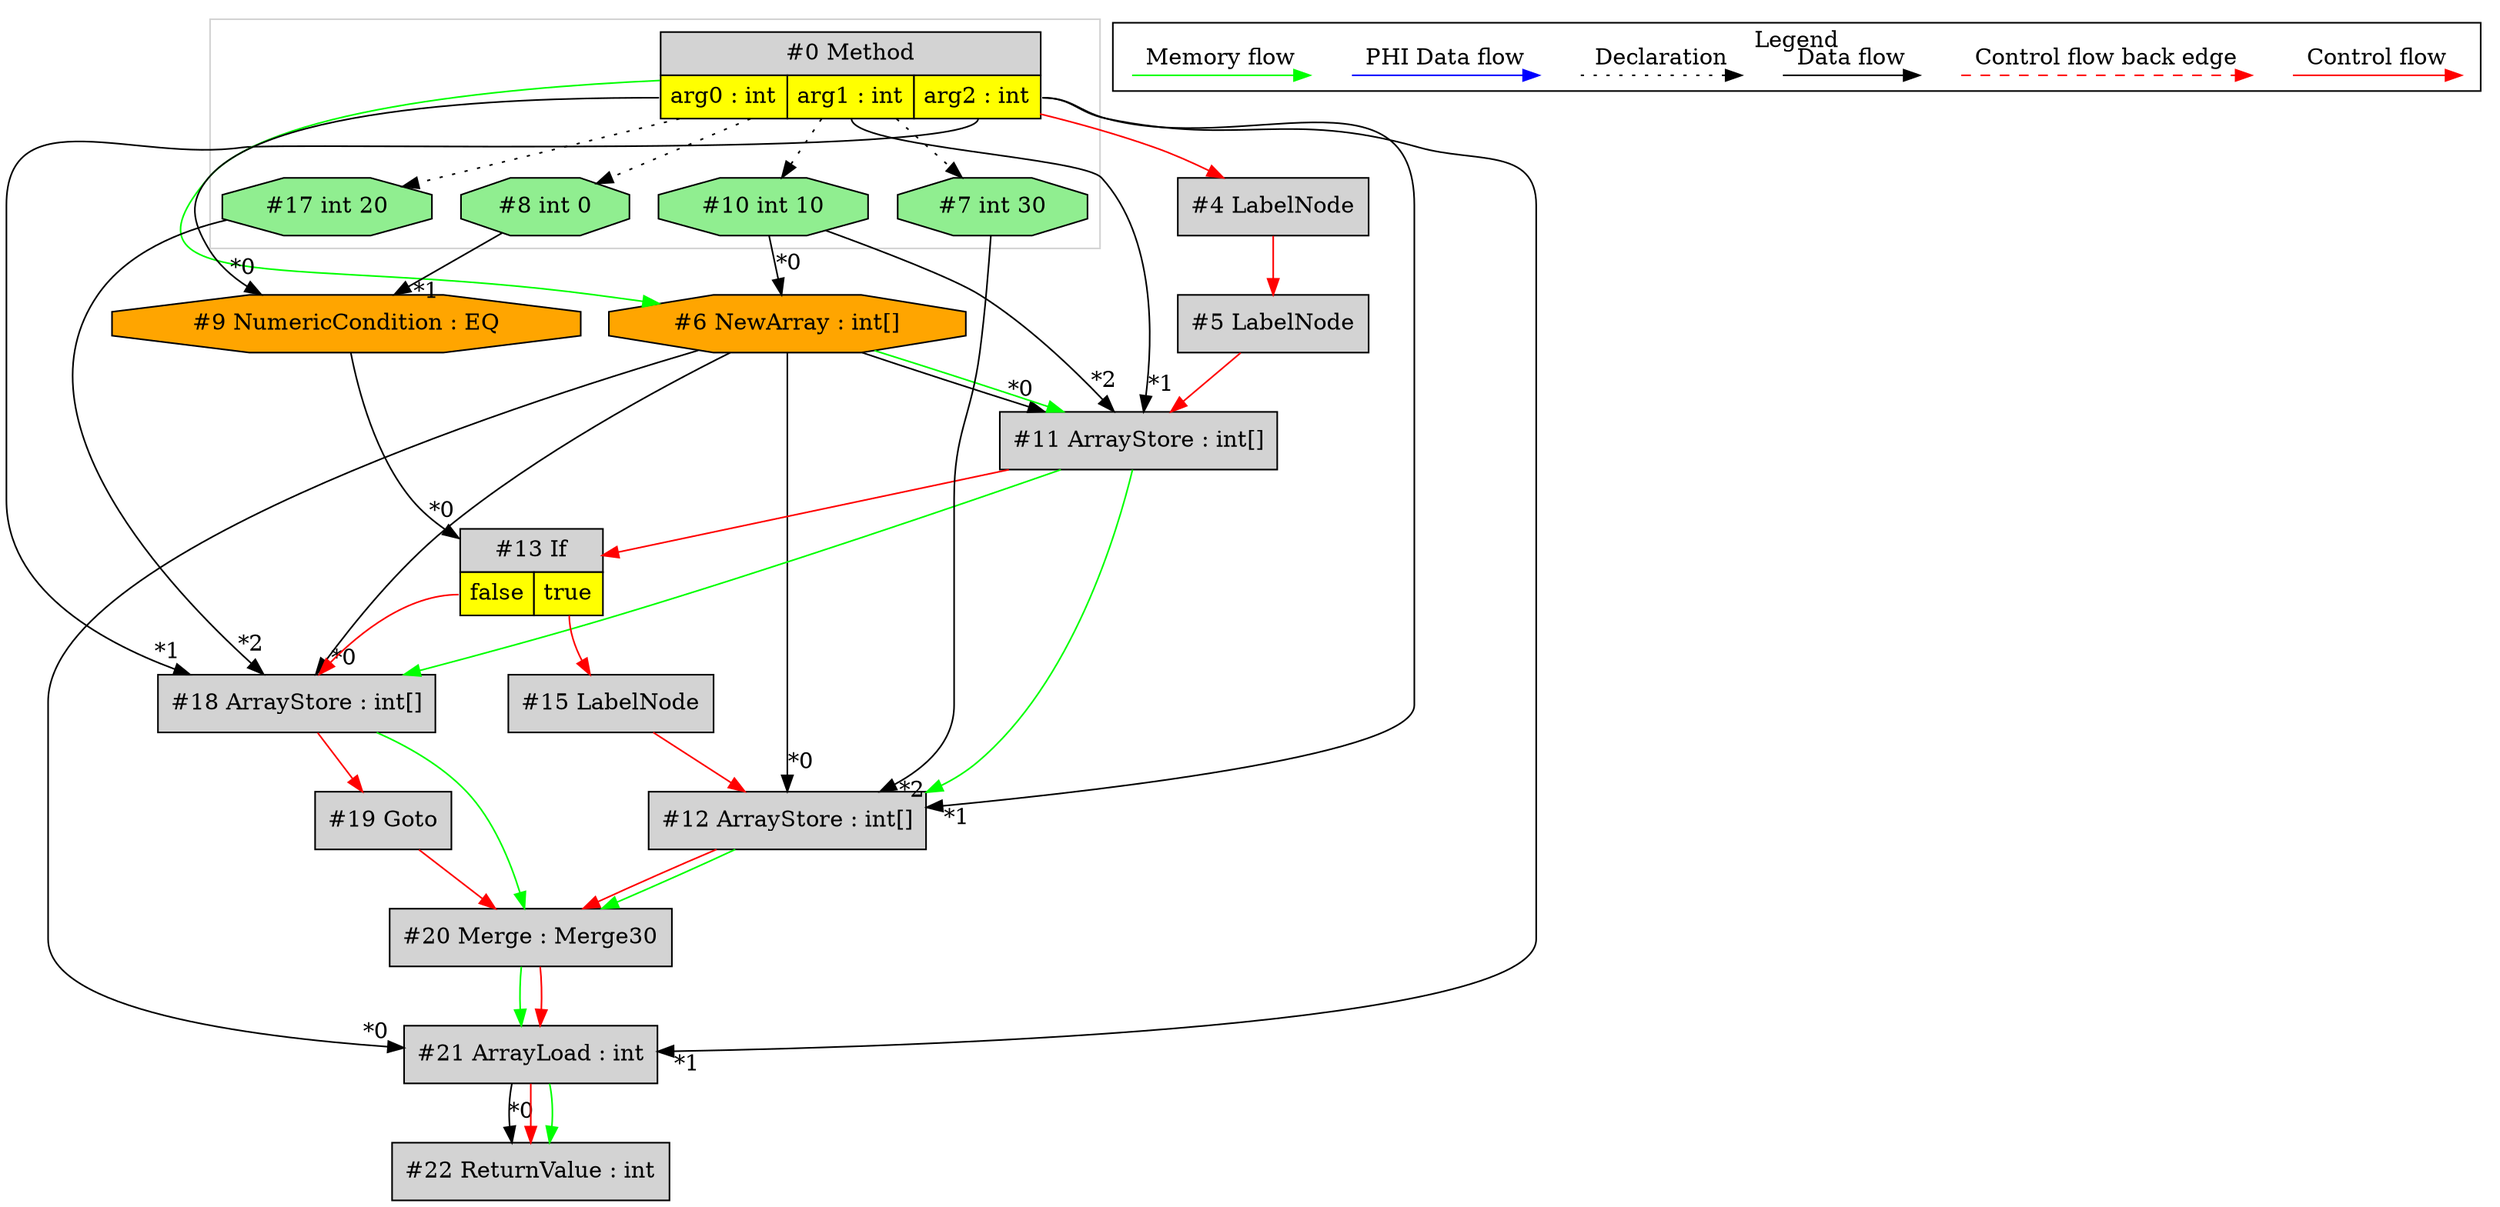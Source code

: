digraph {
 ordering="in";
 node0[margin="0", label=<<table border="0" cellborder="1" cellspacing="0" cellpadding="5"><tr><td colspan="3">#0 Method</td></tr><tr><td port="prj2" bgcolor="yellow">arg0 : int</td><td port="prj3" bgcolor="yellow">arg1 : int</td><td port="prj1" bgcolor="yellow">arg2 : int</td></tr></table>>,shape=none, fillcolor=lightgrey, style=filled];
 node17[label="#17 int 20",shape=octagon, fillcolor=lightgreen, style=filled];
 node0 -> node17[style=dotted];
 node18[label="#18 ArrayStore : int[]",shape=box, fillcolor=lightgrey, style=filled];
 node6 -> node18[headlabel="*0", labeldistance=2];
 node0:prj1 -> node18[headlabel="*1", labeldistance=2];
 node17 -> node18[headlabel="*2", labeldistance=2];
 node11 -> node18[labeldistance=2, color=green, constraint=false];
 node13:prj16 -> node18[labeldistance=2, color=red, fontcolor=red];
 node13[margin="0", label=<<table border="0" cellborder="1" cellspacing="0" cellpadding="5"><tr><td colspan="2">#13 If</td></tr><tr><td port="prj16" bgcolor="yellow">false</td><td port="prj14" bgcolor="yellow">true</td></tr></table>>,shape=none, fillcolor=lightgrey, style=filled];
 node9 -> node13[headlabel="*0", labeldistance=2];
 node11 -> node13[labeldistance=2, color=red, fontcolor=red];
 node11[label="#11 ArrayStore : int[]",shape=box, fillcolor=lightgrey, style=filled];
 node6 -> node11[headlabel="*0", labeldistance=2];
 node0:prj3 -> node11[headlabel="*1", labeldistance=2];
 node10 -> node11[headlabel="*2", labeldistance=2];
 node6 -> node11[labeldistance=2, color=green, constraint=false];
 node5 -> node11[labeldistance=2, color=red, fontcolor=red];
 node5[label="#5 LabelNode",shape=box, fillcolor=lightgrey, style=filled];
 node4 -> node5[labeldistance=2, color=red, fontcolor=red];
 node4[label="#4 LabelNode",shape=box, fillcolor=lightgrey, style=filled];
 node0 -> node4[labeldistance=2, color=red, fontcolor=red];
 node6[label="#6 NewArray : int[]",shape=octagon, fillcolor=orange, style=filled];
 node10 -> node6[headlabel="*0", labeldistance=2];
 node0 -> node6[labeldistance=2, color=green, constraint=false];
 node10[label="#10 int 10",shape=octagon, fillcolor=lightgreen, style=filled];
 node0 -> node10[style=dotted];
 node21[label="#21 ArrayLoad : int",shape=box, fillcolor=lightgrey, style=filled];
 node6 -> node21[headlabel="*0", labeldistance=2];
 node0:prj1 -> node21[headlabel="*1", labeldistance=2];
 node20 -> node21[labeldistance=2, color=green, constraint=false];
 node20 -> node21[labeldistance=2, color=red, fontcolor=red];
 node20[label="#20 Merge : Merge30",shape=box, fillcolor=lightgrey, style=filled];
 node19 -> node20[labeldistance=2, color=red, fontcolor=red];
 node12 -> node20[labeldistance=2, color=red, fontcolor=red];
 node18 -> node20[labeldistance=2, color=green, constraint=false];
 node12 -> node20[labeldistance=2, color=green, constraint=false];
 node12[label="#12 ArrayStore : int[]",shape=box, fillcolor=lightgrey, style=filled];
 node6 -> node12[headlabel="*0", labeldistance=2];
 node0:prj1 -> node12[headlabel="*1", labeldistance=2];
 node7 -> node12[headlabel="*2", labeldistance=2];
 node11 -> node12[labeldistance=2, color=green, constraint=false];
 node15 -> node12[labeldistance=2, color=red, fontcolor=red];
 node15[label="#15 LabelNode",shape=box, fillcolor=lightgrey, style=filled];
 node13:prj14 -> node15[labeldistance=2, color=red, fontcolor=red];
 node7[label="#7 int 30",shape=octagon, fillcolor=lightgreen, style=filled];
 node0 -> node7[style=dotted];
 node19[label="#19 Goto",shape=box, fillcolor=lightgrey, style=filled];
 node18 -> node19[labeldistance=2, color=red, fontcolor=red];
 node22[label="#22 ReturnValue : int",shape=box, fillcolor=lightgrey, style=filled];
 node21 -> node22[headlabel="*0", labeldistance=2];
 node21 -> node22[labeldistance=2, color=red, fontcolor=red];
 node21 -> node22[labeldistance=2, color=green, constraint=false];
 node9[label="#9 NumericCondition : EQ",shape=octagon, fillcolor=orange, style=filled];
 node0:prj2 -> node9[headlabel="*0", labeldistance=2];
 node8 -> node9[headlabel="*1", labeldistance=2];
 node8[label="#8 int 0",shape=octagon, fillcolor=lightgreen, style=filled];
 node0 -> node8[style=dotted];
 subgraph cluster_0 {
  color=lightgray;
  node0;
  node7;
  node8;
  node10;
  node17;
 }
 subgraph cluster_000 {
  label = "Legend";
  node [shape=point]
  {
   rank=same;
   c0 [style = invis];
   c1 [style = invis];
   c2 [style = invis];
   c3 [style = invis];
   d0 [style = invis];
   d1 [style = invis];
   d2 [style = invis];
   d3 [style = invis];
   d4 [style = invis];
   d5 [style = invis];
   d6 [style = invis];
   d7 [style = invis];
  }
  c0 -> c1 [label="Control flow", style=solid, color=red]
  c2 -> c3 [label="Control flow back edge", style=dashed, color=red]
  d0 -> d1 [label="Data flow"]
  d2 -> d3 [label="Declaration", style=dotted]
  d4 -> d5 [label="PHI Data flow", color=blue]
  d6 -> d7 [label="Memory flow", color=green]
 }

}
